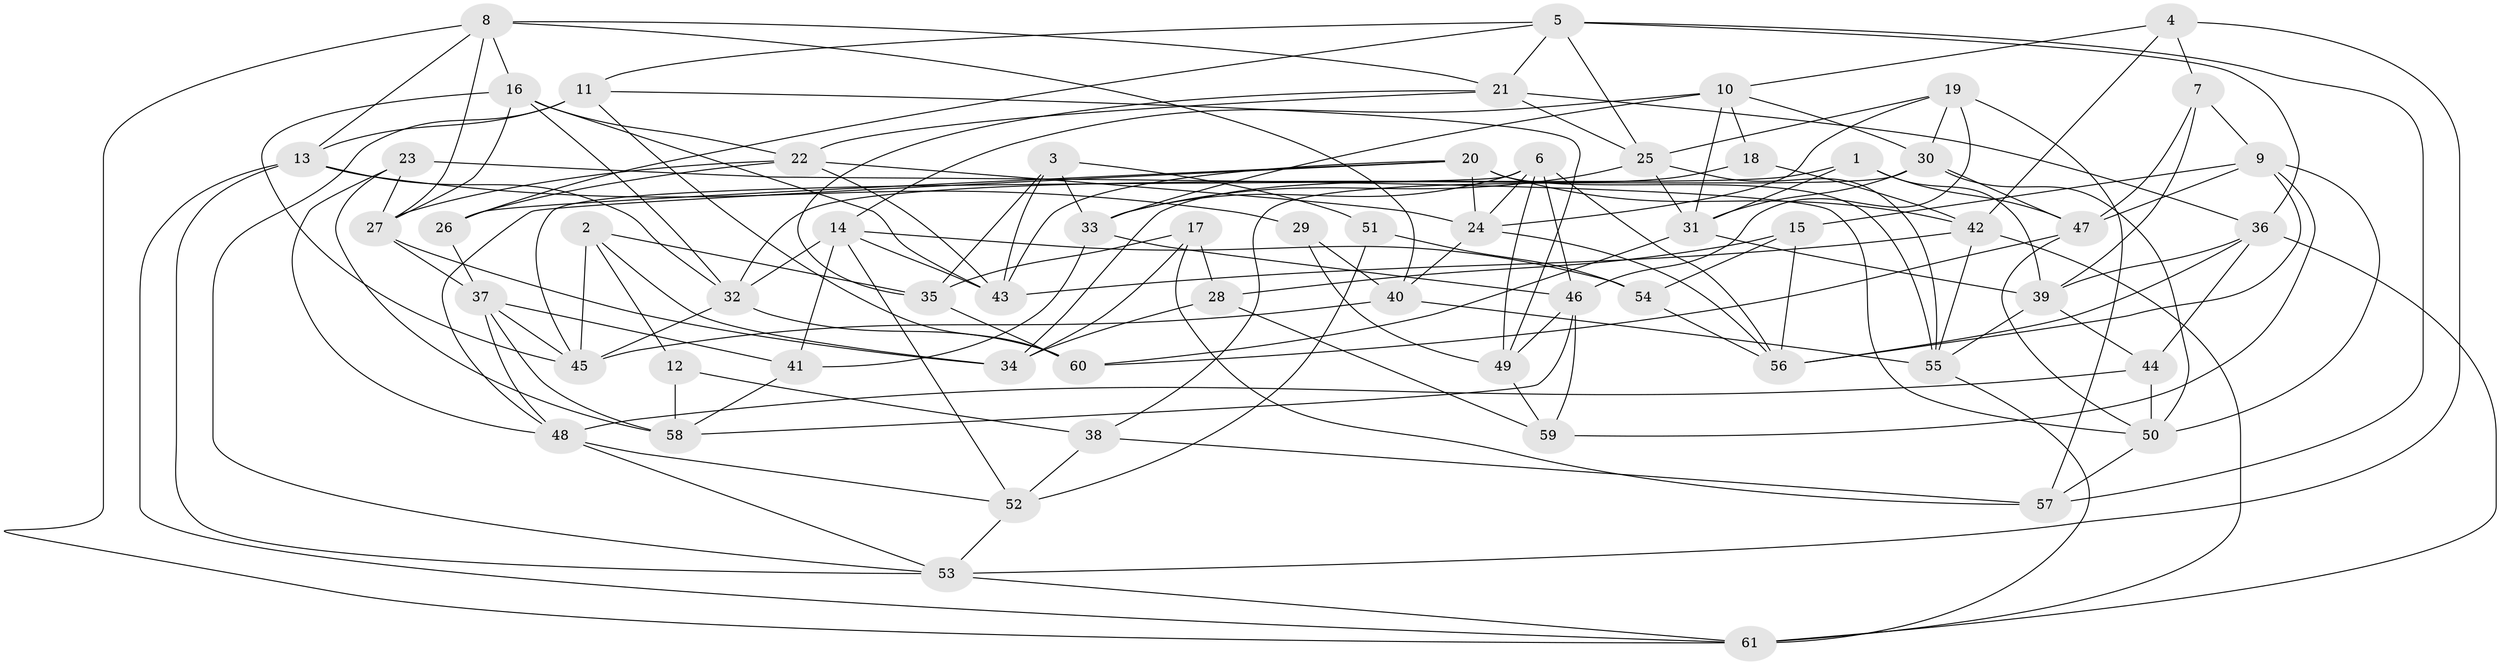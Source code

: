 // original degree distribution, {4: 1.0}
// Generated by graph-tools (version 1.1) at 2025/38/03/04/25 23:38:18]
// undirected, 61 vertices, 157 edges
graph export_dot {
  node [color=gray90,style=filled];
  1;
  2;
  3;
  4;
  5;
  6;
  7;
  8;
  9;
  10;
  11;
  12;
  13;
  14;
  15;
  16;
  17;
  18;
  19;
  20;
  21;
  22;
  23;
  24;
  25;
  26;
  27;
  28;
  29;
  30;
  31;
  32;
  33;
  34;
  35;
  36;
  37;
  38;
  39;
  40;
  41;
  42;
  43;
  44;
  45;
  46;
  47;
  48;
  49;
  50;
  51;
  52;
  53;
  54;
  55;
  56;
  57;
  58;
  59;
  60;
  61;
  1 -- 31 [weight=1.0];
  1 -- 32 [weight=1.0];
  1 -- 39 [weight=1.0];
  1 -- 47 [weight=1.0];
  2 -- 12 [weight=1.0];
  2 -- 34 [weight=1.0];
  2 -- 35 [weight=1.0];
  2 -- 45 [weight=1.0];
  3 -- 33 [weight=1.0];
  3 -- 35 [weight=1.0];
  3 -- 43 [weight=1.0];
  3 -- 51 [weight=1.0];
  4 -- 7 [weight=1.0];
  4 -- 10 [weight=1.0];
  4 -- 42 [weight=1.0];
  4 -- 53 [weight=1.0];
  5 -- 11 [weight=1.0];
  5 -- 21 [weight=1.0];
  5 -- 25 [weight=1.0];
  5 -- 26 [weight=1.0];
  5 -- 36 [weight=1.0];
  5 -- 57 [weight=1.0];
  6 -- 24 [weight=1.0];
  6 -- 33 [weight=1.0];
  6 -- 45 [weight=1.0];
  6 -- 46 [weight=1.0];
  6 -- 49 [weight=1.0];
  6 -- 56 [weight=1.0];
  7 -- 9 [weight=1.0];
  7 -- 39 [weight=1.0];
  7 -- 47 [weight=1.0];
  8 -- 13 [weight=1.0];
  8 -- 16 [weight=1.0];
  8 -- 21 [weight=1.0];
  8 -- 27 [weight=1.0];
  8 -- 40 [weight=1.0];
  8 -- 61 [weight=1.0];
  9 -- 15 [weight=1.0];
  9 -- 47 [weight=1.0];
  9 -- 50 [weight=1.0];
  9 -- 56 [weight=1.0];
  9 -- 59 [weight=1.0];
  10 -- 14 [weight=1.0];
  10 -- 18 [weight=1.0];
  10 -- 30 [weight=1.0];
  10 -- 31 [weight=1.0];
  10 -- 33 [weight=1.0];
  11 -- 13 [weight=1.0];
  11 -- 49 [weight=2.0];
  11 -- 53 [weight=1.0];
  11 -- 60 [weight=1.0];
  12 -- 38 [weight=1.0];
  12 -- 58 [weight=2.0];
  13 -- 29 [weight=1.0];
  13 -- 32 [weight=1.0];
  13 -- 53 [weight=1.0];
  13 -- 61 [weight=1.0];
  14 -- 32 [weight=1.0];
  14 -- 41 [weight=1.0];
  14 -- 43 [weight=1.0];
  14 -- 52 [weight=1.0];
  14 -- 54 [weight=1.0];
  15 -- 28 [weight=1.0];
  15 -- 54 [weight=1.0];
  15 -- 56 [weight=1.0];
  16 -- 22 [weight=1.0];
  16 -- 27 [weight=1.0];
  16 -- 32 [weight=1.0];
  16 -- 43 [weight=1.0];
  16 -- 45 [weight=1.0];
  17 -- 28 [weight=1.0];
  17 -- 34 [weight=1.0];
  17 -- 35 [weight=1.0];
  17 -- 57 [weight=1.0];
  18 -- 34 [weight=2.0];
  18 -- 42 [weight=1.0];
  19 -- 24 [weight=1.0];
  19 -- 25 [weight=1.0];
  19 -- 30 [weight=1.0];
  19 -- 46 [weight=1.0];
  19 -- 57 [weight=2.0];
  20 -- 24 [weight=1.0];
  20 -- 26 [weight=1.0];
  20 -- 42 [weight=1.0];
  20 -- 43 [weight=1.0];
  20 -- 48 [weight=1.0];
  20 -- 55 [weight=1.0];
  21 -- 22 [weight=1.0];
  21 -- 25 [weight=1.0];
  21 -- 35 [weight=1.0];
  21 -- 36 [weight=1.0];
  22 -- 24 [weight=1.0];
  22 -- 26 [weight=1.0];
  22 -- 27 [weight=1.0];
  22 -- 43 [weight=1.0];
  23 -- 27 [weight=1.0];
  23 -- 48 [weight=1.0];
  23 -- 50 [weight=1.0];
  23 -- 58 [weight=1.0];
  24 -- 40 [weight=1.0];
  24 -- 56 [weight=1.0];
  25 -- 31 [weight=1.0];
  25 -- 33 [weight=1.0];
  25 -- 55 [weight=1.0];
  26 -- 37 [weight=1.0];
  27 -- 34 [weight=1.0];
  27 -- 37 [weight=1.0];
  28 -- 34 [weight=1.0];
  28 -- 59 [weight=1.0];
  29 -- 40 [weight=2.0];
  29 -- 49 [weight=1.0];
  30 -- 31 [weight=1.0];
  30 -- 38 [weight=1.0];
  30 -- 47 [weight=1.0];
  30 -- 50 [weight=1.0];
  31 -- 39 [weight=1.0];
  31 -- 60 [weight=1.0];
  32 -- 45 [weight=1.0];
  32 -- 60 [weight=1.0];
  33 -- 41 [weight=1.0];
  33 -- 46 [weight=1.0];
  35 -- 60 [weight=2.0];
  36 -- 39 [weight=1.0];
  36 -- 44 [weight=1.0];
  36 -- 56 [weight=1.0];
  36 -- 61 [weight=1.0];
  37 -- 41 [weight=1.0];
  37 -- 45 [weight=1.0];
  37 -- 48 [weight=1.0];
  37 -- 58 [weight=1.0];
  38 -- 52 [weight=1.0];
  38 -- 57 [weight=1.0];
  39 -- 44 [weight=1.0];
  39 -- 55 [weight=1.0];
  40 -- 45 [weight=1.0];
  40 -- 55 [weight=1.0];
  41 -- 58 [weight=1.0];
  42 -- 43 [weight=1.0];
  42 -- 55 [weight=1.0];
  42 -- 61 [weight=1.0];
  44 -- 48 [weight=1.0];
  44 -- 50 [weight=1.0];
  46 -- 49 [weight=1.0];
  46 -- 58 [weight=1.0];
  46 -- 59 [weight=1.0];
  47 -- 50 [weight=1.0];
  47 -- 60 [weight=1.0];
  48 -- 52 [weight=1.0];
  48 -- 53 [weight=1.0];
  49 -- 59 [weight=1.0];
  50 -- 57 [weight=1.0];
  51 -- 52 [weight=2.0];
  51 -- 54 [weight=1.0];
  52 -- 53 [weight=1.0];
  53 -- 61 [weight=1.0];
  54 -- 56 [weight=1.0];
  55 -- 61 [weight=1.0];
}
